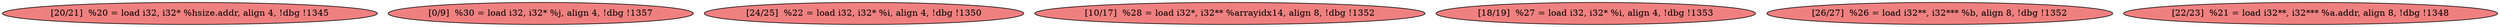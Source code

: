 
digraph G {


node423 [fillcolor=lightcoral,label="[20/21]  %20 = load i32, i32* %hsize.addr, align 4, !dbg !1345",shape=ellipse,style=filled ]
node420 [fillcolor=lightcoral,label="[0/9]  %30 = load i32, i32* %j, align 4, !dbg !1357",shape=ellipse,style=filled ]
node418 [fillcolor=lightcoral,label="[24/25]  %22 = load i32, i32* %i, align 4, !dbg !1350",shape=ellipse,style=filled ]
node417 [fillcolor=lightcoral,label="[10/17]  %28 = load i32*, i32** %arrayidx14, align 8, !dbg !1352",shape=ellipse,style=filled ]
node419 [fillcolor=lightcoral,label="[18/19]  %27 = load i32, i32* %i, align 4, !dbg !1353",shape=ellipse,style=filled ]
node421 [fillcolor=lightcoral,label="[26/27]  %26 = load i32**, i32*** %b, align 8, !dbg !1352",shape=ellipse,style=filled ]
node422 [fillcolor=lightcoral,label="[22/23]  %21 = load i32**, i32*** %a.addr, align 8, !dbg !1348",shape=ellipse,style=filled ]



}
